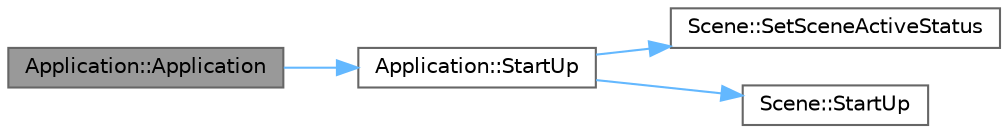 digraph "Application::Application"
{
 // LATEX_PDF_SIZE
  bgcolor="transparent";
  edge [fontname=Helvetica,fontsize=10,labelfontname=Helvetica,labelfontsize=10];
  node [fontname=Helvetica,fontsize=10,shape=box,height=0.2,width=0.4];
  rankdir="LR";
  Node1 [id="Node000001",label="Application::Application",height=0.2,width=0.4,color="gray40", fillcolor="grey60", style="filled", fontcolor="black",tooltip=" "];
  Node1 -> Node2 [id="edge1_Node000001_Node000002",color="steelblue1",style="solid",tooltip=" "];
  Node2 [id="Node000002",label="Application::StartUp",height=0.2,width=0.4,color="grey40", fillcolor="white", style="filled",URL="$struct_application.html#ad46cc41d95fe3e730e35f65138d834f2",tooltip=" "];
  Node2 -> Node3 [id="edge2_Node000002_Node000003",color="steelblue1",style="solid",tooltip=" "];
  Node3 [id="Node000003",label="Scene::SetSceneActiveStatus",height=0.2,width=0.4,color="grey40", fillcolor="white", style="filled",URL="$struct_scene.html#afee9735168aa0a95751dbec42fa15d59",tooltip=" "];
  Node2 -> Node4 [id="edge3_Node000002_Node000004",color="steelblue1",style="solid",tooltip=" "];
  Node4 [id="Node000004",label="Scene::StartUp",height=0.2,width=0.4,color="grey40", fillcolor="white", style="filled",URL="$struct_scene.html#ae98753ff24e7dfb41b45aa1d212c5e82",tooltip=" "];
}
